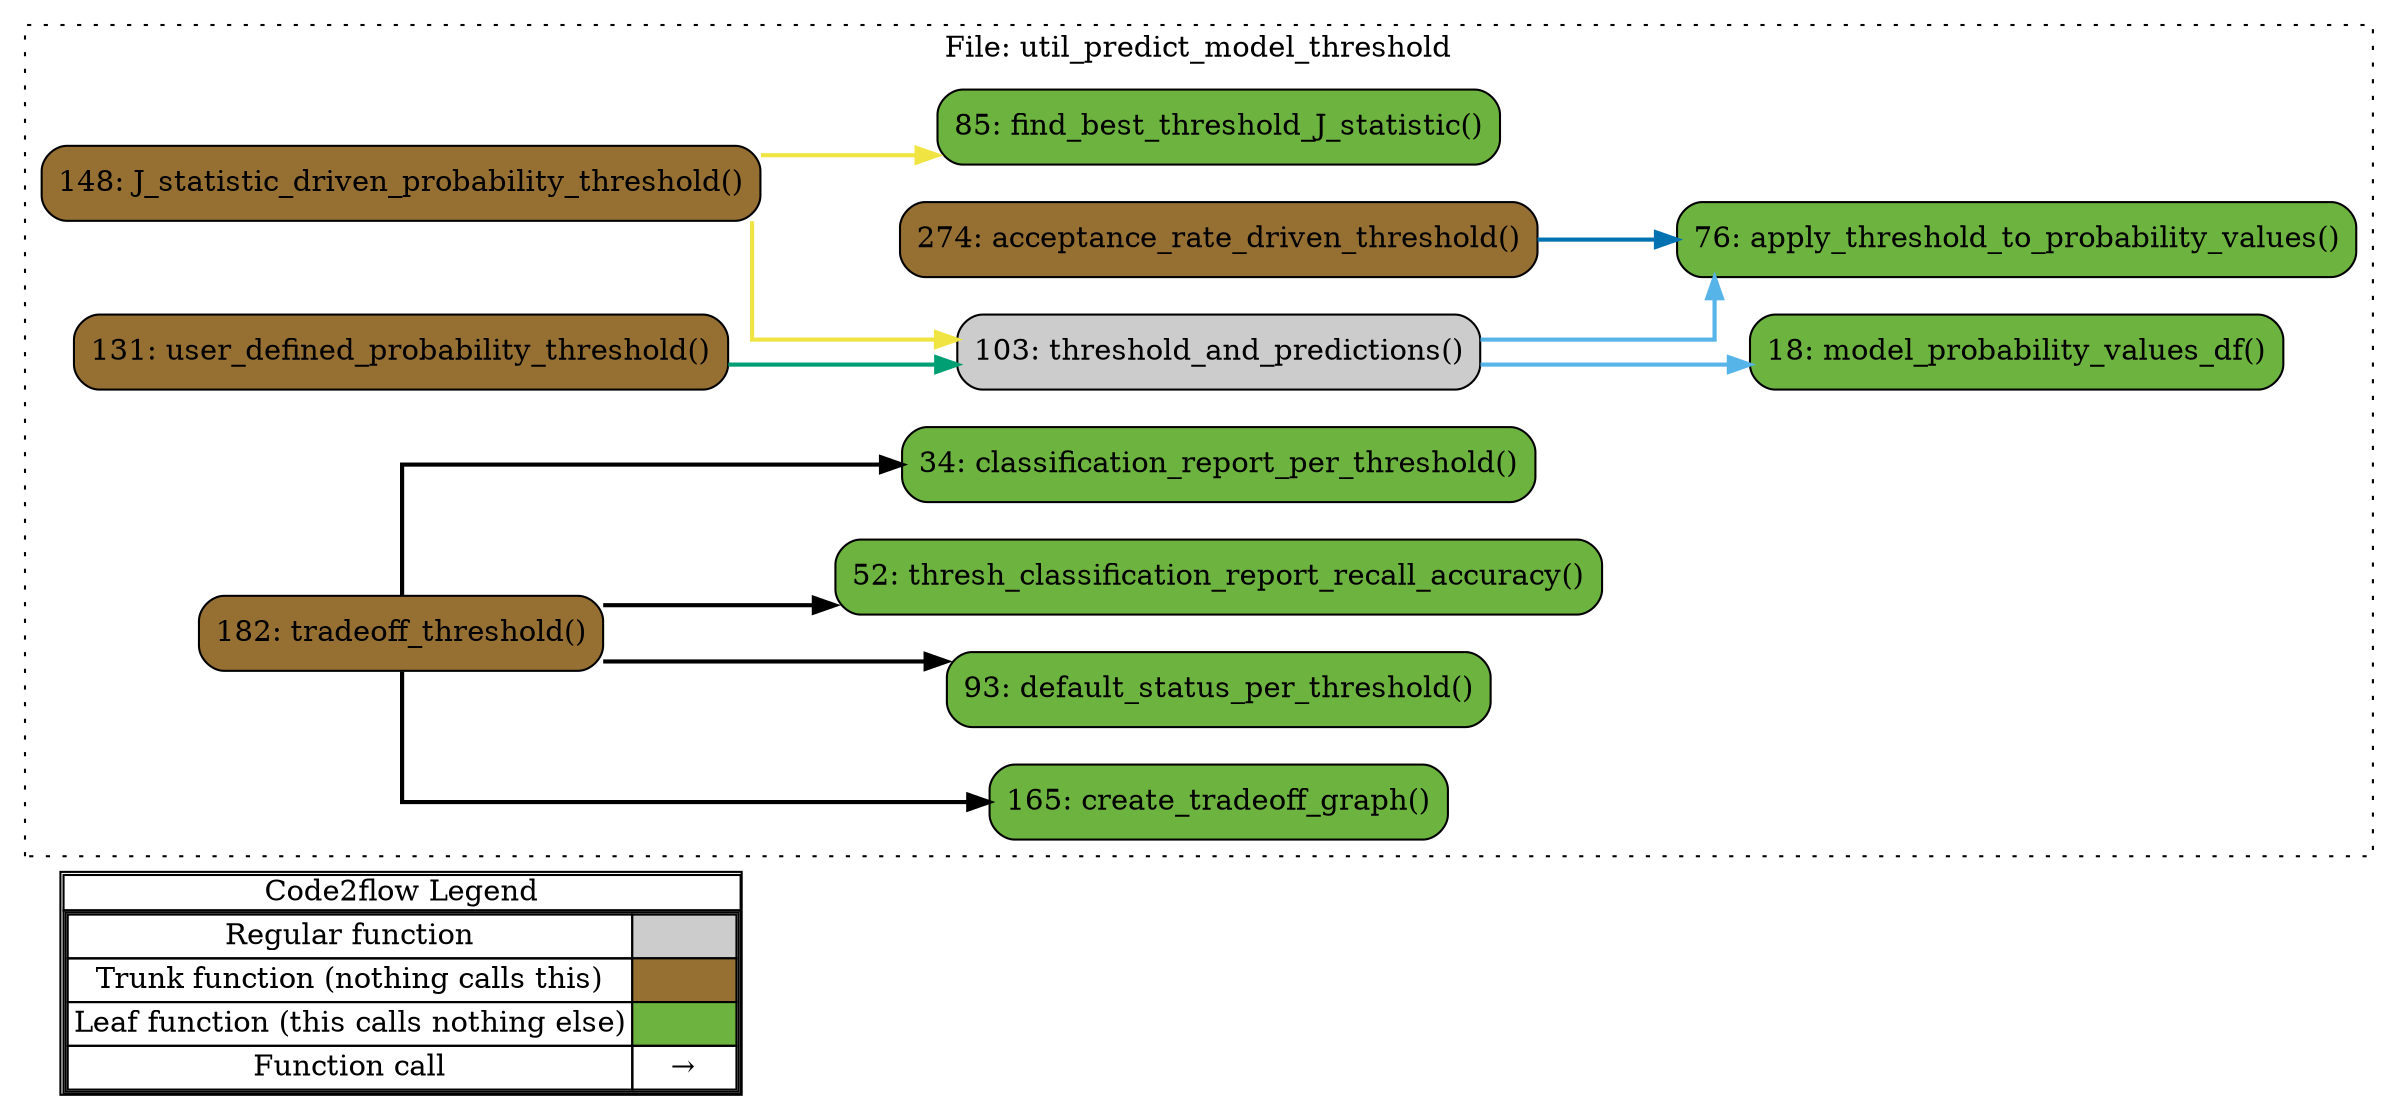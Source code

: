 digraph G {
concentrate=true;
splines="ortho";
rankdir="LR";
subgraph legend{
    rank = min;
    label = "legend";
    Legend [shape=none, margin=0, label = <
        <table cellspacing="0" cellpadding="0" border="1"><tr><td>Code2flow Legend</td></tr><tr><td>
        <table cellspacing="0">
        <tr><td>Regular function</td><td width="50px" bgcolor='#cccccc'></td></tr>
        <tr><td>Trunk function (nothing calls this)</td><td bgcolor='#966F33'></td></tr>
        <tr><td>Leaf function (this calls nothing else)</td><td bgcolor='#6db33f'></td></tr>
        <tr><td>Function call</td><td><font color='black'>&#8594;</font></td></tr>
        </table></td></tr></table>
        >];
}node_1f9151c4 [label="148: J_statistic_driven_probability_threshold()" name="util_predict_model_threshold::J_statistic_driven_probability_threshold" shape="rect" style="rounded,filled" fillcolor="#966F33" ];
node_724f6ba5 [label="274: acceptance_rate_driven_threshold()" name="util_predict_model_threshold::acceptance_rate_driven_threshold" shape="rect" style="rounded,filled" fillcolor="#966F33" ];
node_490d9b0f [label="76: apply_threshold_to_probability_values()" name="util_predict_model_threshold::apply_threshold_to_probability_values" shape="rect" style="rounded,filled" fillcolor="#6db33f" ];
node_b4aaa6d8 [label="34: classification_report_per_threshold()" name="util_predict_model_threshold::classification_report_per_threshold" shape="rect" style="rounded,filled" fillcolor="#6db33f" ];
node_9d1be9bc [label="165: create_tradeoff_graph()" name="util_predict_model_threshold::create_tradeoff_graph" shape="rect" style="rounded,filled" fillcolor="#6db33f" ];
node_31401d8a [label="93: default_status_per_threshold()" name="util_predict_model_threshold::default_status_per_threshold" shape="rect" style="rounded,filled" fillcolor="#6db33f" ];
node_db982914 [label="85: find_best_threshold_J_statistic()" name="util_predict_model_threshold::find_best_threshold_J_statistic" shape="rect" style="rounded,filled" fillcolor="#6db33f" ];
node_5d83fede [label="18: model_probability_values_df()" name="util_predict_model_threshold::model_probability_values_df" shape="rect" style="rounded,filled" fillcolor="#6db33f" ];
node_e309a559 [label="52: thresh_classification_report_recall_accuracy()" name="util_predict_model_threshold::thresh_classification_report_recall_accuracy" shape="rect" style="rounded,filled" fillcolor="#6db33f" ];
node_46bf610a [label="103: threshold_and_predictions()" name="util_predict_model_threshold::threshold_and_predictions" shape="rect" style="rounded,filled" fillcolor="#cccccc" ];
node_4f2d20d8 [label="182: tradeoff_threshold()" name="util_predict_model_threshold::tradeoff_threshold" shape="rect" style="rounded,filled" fillcolor="#966F33" ];
node_16176513 [label="131: user_defined_probability_threshold()" name="util_predict_model_threshold::user_defined_probability_threshold" shape="rect" style="rounded,filled" fillcolor="#966F33" ];
node_1f9151c4 -> node_db982914 [color="#F0E442" penwidth="2"];
node_1f9151c4 -> node_46bf610a [color="#F0E442" penwidth="2"];
node_724f6ba5 -> node_490d9b0f [color="#0072B2" penwidth="2"];
node_46bf610a -> node_490d9b0f [color="#56B4E9" penwidth="2"];
node_46bf610a -> node_5d83fede [color="#56B4E9" penwidth="2"];
node_4f2d20d8 -> node_b4aaa6d8 [color="#000000" penwidth="2"];
node_4f2d20d8 -> node_9d1be9bc [color="#000000" penwidth="2"];
node_4f2d20d8 -> node_31401d8a [color="#000000" penwidth="2"];
node_4f2d20d8 -> node_e309a559 [color="#000000" penwidth="2"];
node_16176513 -> node_46bf610a [color="#009E73" penwidth="2"];
subgraph cluster_8a2f3df1 {
    node_5d83fede node_b4aaa6d8 node_e309a559 node_490d9b0f node_db982914 node_31401d8a node_46bf610a node_16176513 node_1f9151c4 node_9d1be9bc node_4f2d20d8 node_724f6ba5;
    label="File: util_predict_model_threshold";
    name="util_predict_model_threshold";
    style="filled";
    graph[style=dotted];
};
}
